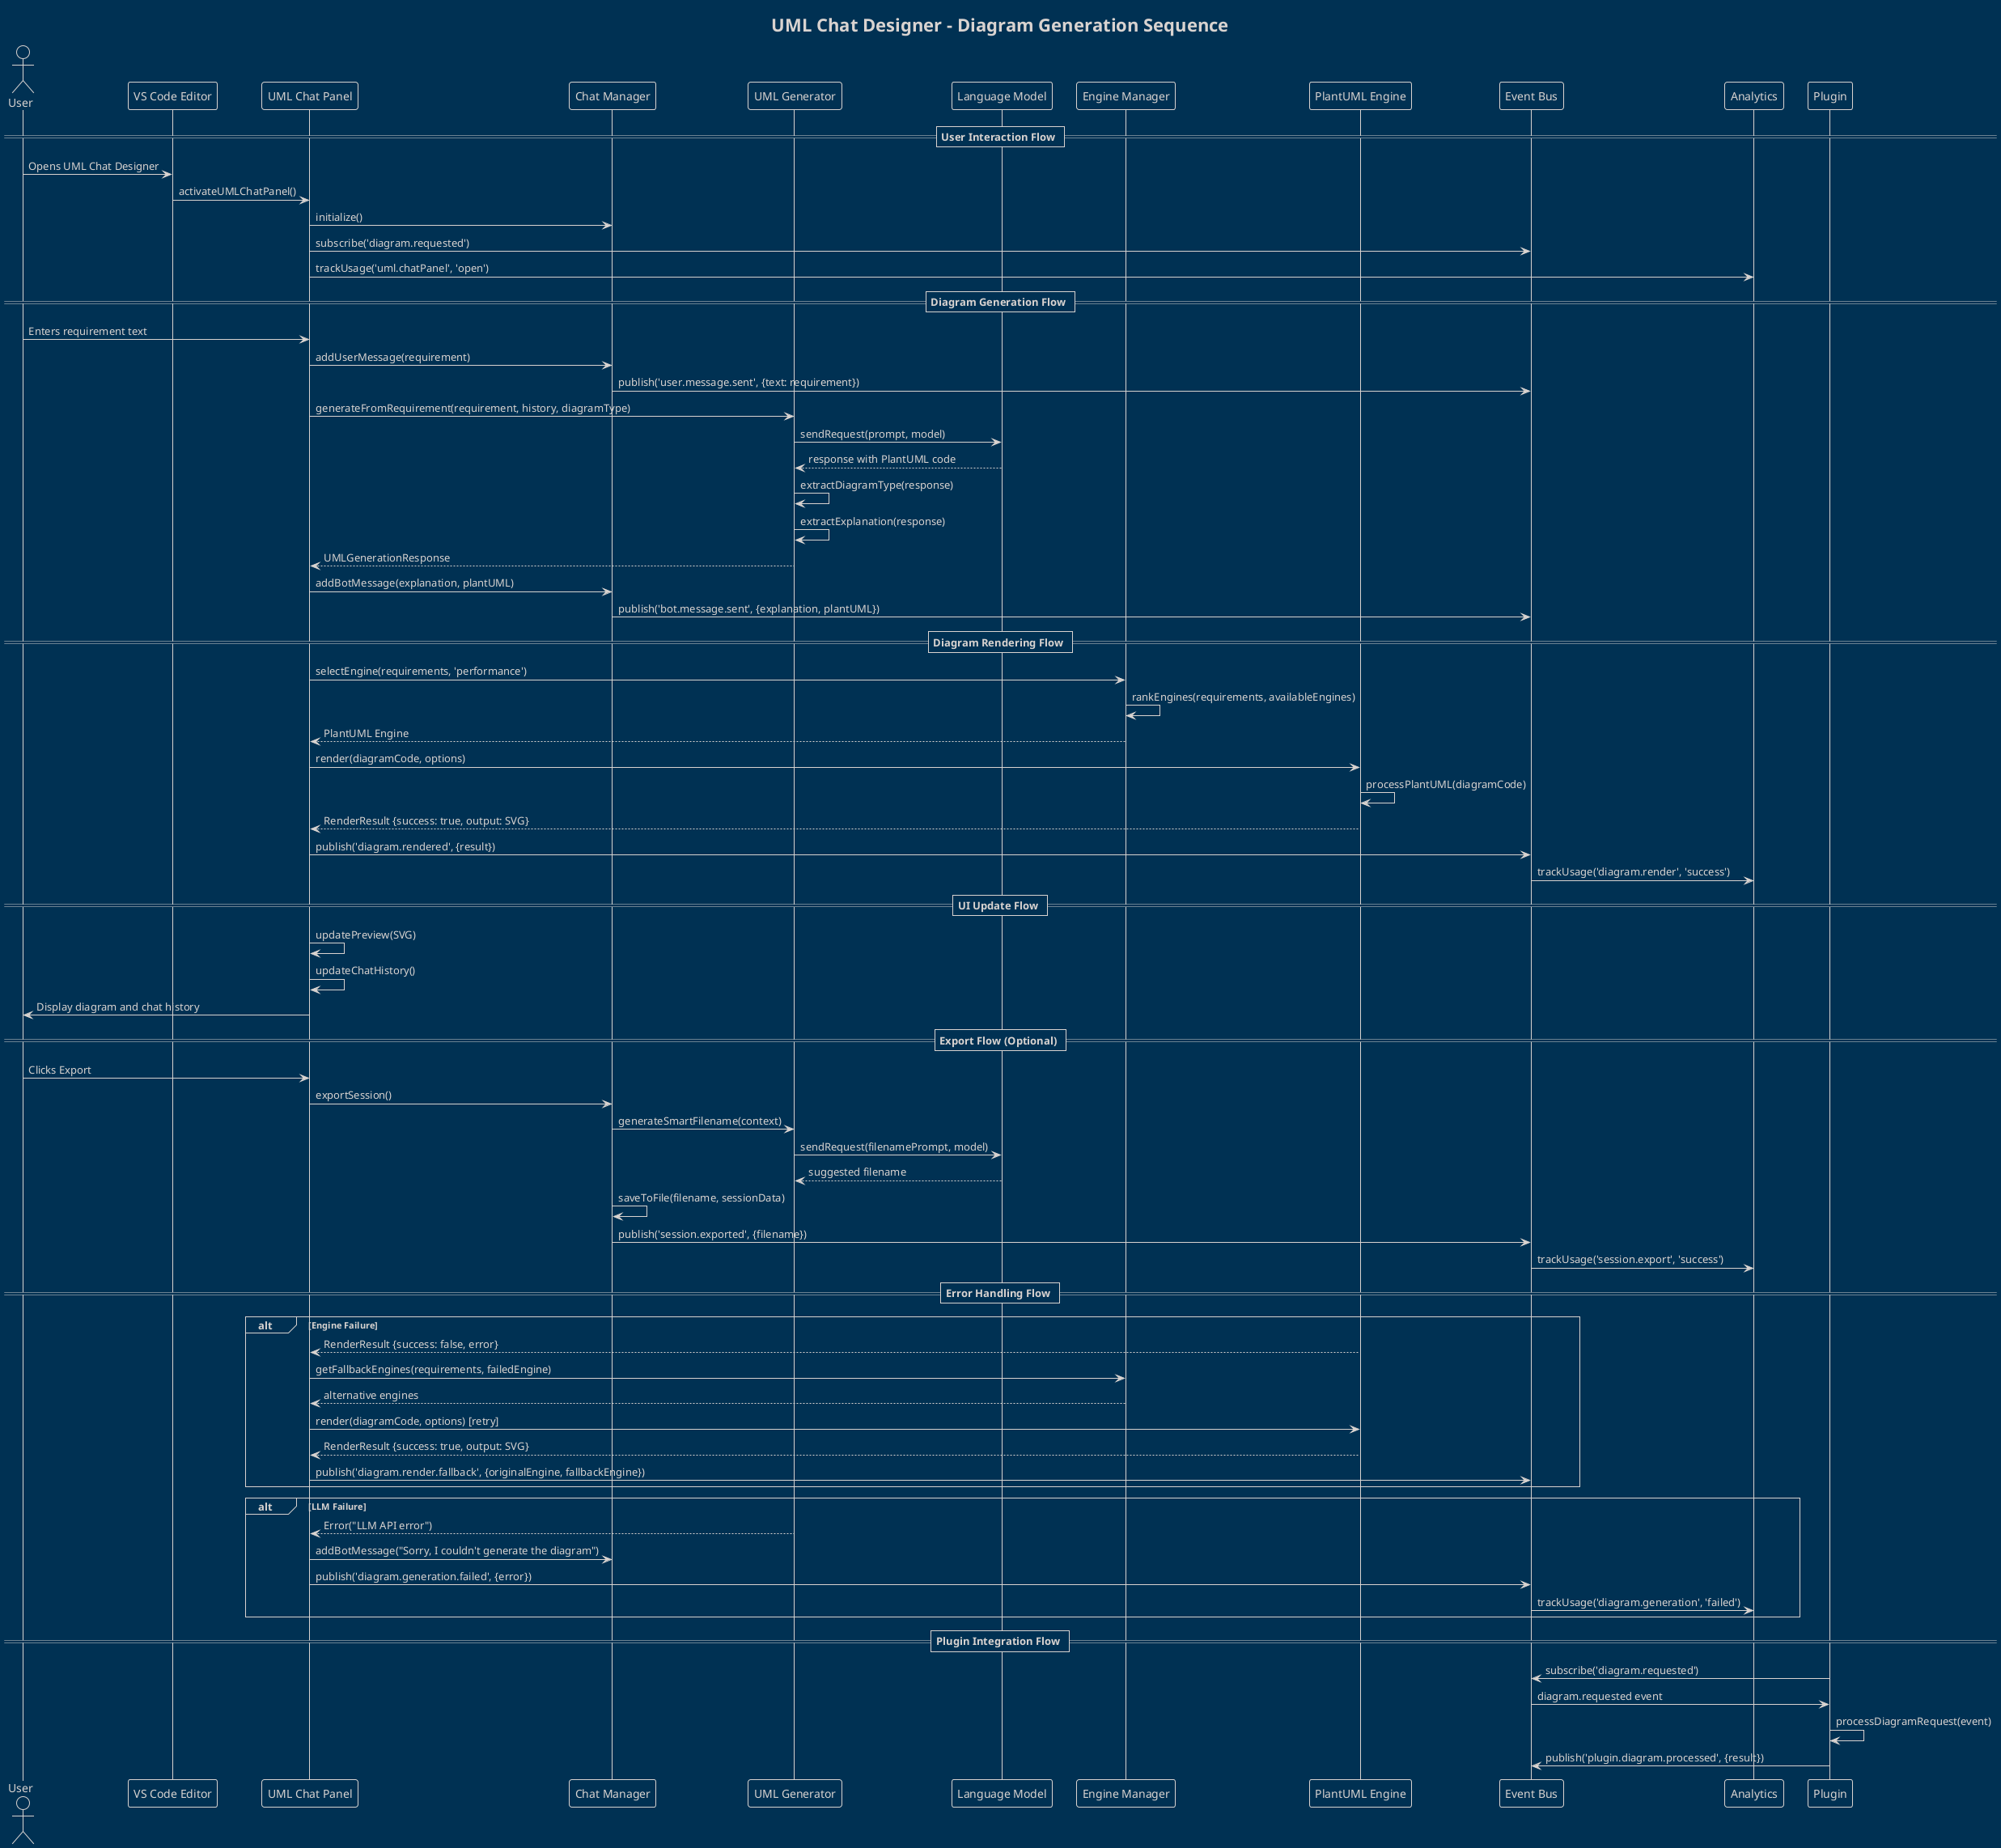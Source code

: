 @startuml UML Chat Designer - Sequence Diagram
!theme blueprint
title UML Chat Designer - Diagram Generation Sequence

actor User
participant "VS Code Editor" as Editor
participant "UML Chat Panel" as ChatPanel
participant "Chat Manager" as ChatManager
participant "UML Generator" as Generator
participant "Language Model" as LLM
participant "Engine Manager" as EngineManager
participant "PlantUML Engine" as PlantUML
participant "Event Bus" as EventBus
participant "Analytics" as Analytics

== User Interaction Flow ==

User -> Editor : Opens UML Chat Designer
Editor -> ChatPanel : activateUMLChatPanel()
ChatPanel -> ChatManager : initialize()
ChatPanel -> EventBus : subscribe('diagram.requested')
ChatPanel -> Analytics : trackUsage('uml.chatPanel', 'open')

== Diagram Generation Flow ==

User -> ChatPanel : Enters requirement text
ChatPanel -> ChatManager : addUserMessage(requirement)
ChatManager -> EventBus : publish('user.message.sent', {text: requirement})

ChatPanel -> Generator : generateFromRequirement(requirement, history, diagramType)
Generator -> LLM : sendRequest(prompt, model)
LLM --> Generator : response with PlantUML code
Generator -> Generator : extractDiagramType(response)
Generator -> Generator : extractExplanation(response)
Generator --> ChatPanel : UMLGenerationResponse

ChatPanel -> ChatManager : addBotMessage(explanation, plantUML)
ChatManager -> EventBus : publish('bot.message.sent', {explanation, plantUML})

== Diagram Rendering Flow ==

ChatPanel -> EngineManager : selectEngine(requirements, 'performance')
EngineManager -> EngineManager : rankEngines(requirements, availableEngines)
EngineManager --> ChatPanel : PlantUML Engine

ChatPanel -> PlantUML : render(diagramCode, options)
PlantUML -> PlantUML : processPlantUML(diagramCode)
PlantUML --> ChatPanel : RenderResult {success: true, output: SVG}

ChatPanel -> EventBus : publish('diagram.rendered', {result})
EventBus -> Analytics : trackUsage('diagram.render', 'success')

== UI Update Flow ==

ChatPanel -> ChatPanel : updatePreview(SVG)
ChatPanel -> ChatPanel : updateChatHistory()
ChatPanel -> User : Display diagram and chat history

== Export Flow (Optional) ==

User -> ChatPanel : Clicks Export
ChatPanel -> ChatManager : exportSession()
ChatManager -> Generator : generateSmartFilename(context)
Generator -> LLM : sendRequest(filenamePrompt, model)
LLM --> Generator : suggested filename
ChatManager -> ChatManager : saveToFile(filename, sessionData)
ChatManager -> EventBus : publish('session.exported', {filename})
EventBus -> Analytics : trackUsage('session.export', 'success')

== Error Handling Flow ==

alt Engine Failure
    PlantUML --> ChatPanel : RenderResult {success: false, error}
    ChatPanel -> EngineManager : getFallbackEngines(requirements, failedEngine)
    EngineManager --> ChatPanel : alternative engines
    ChatPanel -> PlantUML : render(diagramCode, options) [retry]
    PlantUML --> ChatPanel : RenderResult {success: true, output: SVG}
    ChatPanel -> EventBus : publish('diagram.render.fallback', {originalEngine, fallbackEngine})
end

alt LLM Failure
    Generator --> ChatPanel : Error("LLM API error")
    ChatPanel -> ChatManager : addBotMessage("Sorry, I couldn't generate the diagram")
    ChatPanel -> EventBus : publish('diagram.generation.failed', {error})
    EventBus -> Analytics : trackUsage('diagram.generation', 'failed')
end

== Plugin Integration Flow ==

Plugin -> EventBus : subscribe('diagram.requested')
EventBus -> Plugin : diagram.requested event
Plugin -> Plugin : processDiagramRequest(event)
Plugin -> EventBus : publish('plugin.diagram.processed', {result})

@enduml 